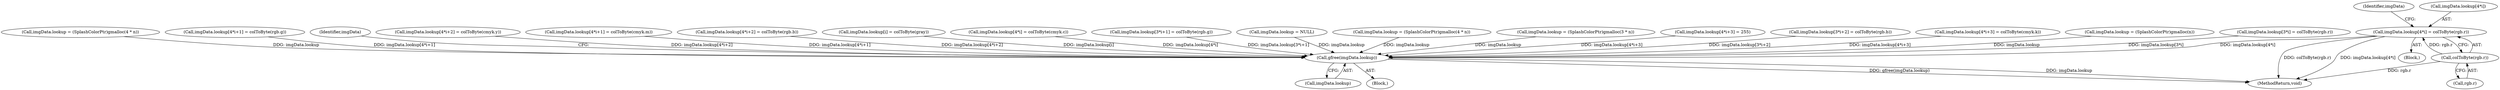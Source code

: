 digraph "0_poppler_7b2d314a61fd0e12f47c62996cb49ec0d1ba747a_11@array" {
"1000532" [label="(Call,imgData.lookup[4*i] = colToByte(rgb.r))"];
"1000540" [label="(Call,colToByte(rgb.r))"];
"1000695" [label="(Call,gfree(imgData.lookup))"];
"1000532" [label="(Call,imgData.lookup[4*i] = colToByte(rgb.r))"];
"1000541" [label="(Call,rgb.r)"];
"1000696" [label="(Call,imgData.lookup)"];
"1000703" [label="(MethodReturn,void)"];
"1000585" [label="(Call,imgData.lookup = (SplashColorPtr)gmalloc(4 * n))"];
"1000544" [label="(Call,imgData.lookup[4*i+1] = colToByte(rgb.g))"];
"1000700" [label="(Identifier,imgData)"];
"1000641" [label="(Call,imgData.lookup[4*i+2] = colToByte(cmyk.y))"];
"1000627" [label="(Call,imgData.lookup[4*i+1] = colToByte(cmyk.m))"];
"1000558" [label="(Call,imgData.lookup[4*i+2] = colToByte(rgb.b))"];
"1000521" [label="(Block,)"];
"1000695" [label="(Call,gfree(imgData.lookup))"];
"1000547" [label="(Identifier,imgData)"];
"1000419" [label="(Call,imgData.lookup[i] = colToByte(gray))"];
"1000615" [label="(Call,imgData.lookup[4*i] = colToByte(cmyk.c))"];
"1000472" [label="(Call,imgData.lookup[3*i+1] = colToByte(rgb.g))"];
"1000176" [label="(Block,)"];
"1000371" [label="(Call,imgData.lookup = NULL)"];
"1000502" [label="(Call,imgData.lookup = (SplashColorPtr)gmalloc(4 * n))"];
"1000430" [label="(Call,imgData.lookup = (SplashColorPtr)gmalloc(3 * n))"];
"1000572" [label="(Call,imgData.lookup[4*i+3] = 255)"];
"1000486" [label="(Call,imgData.lookup[3*i+2] = colToByte(rgb.b))"];
"1000540" [label="(Call,colToByte(rgb.r))"];
"1000655" [label="(Call,imgData.lookup[4*i+3] = colToByte(cmyk.k))"];
"1000391" [label="(Call,imgData.lookup = (SplashColorPtr)gmalloc(n))"];
"1000460" [label="(Call,imgData.lookup[3*i] = colToByte(rgb.r))"];
"1000533" [label="(Call,imgData.lookup[4*i])"];
"1000532" -> "1000521"  [label="AST: "];
"1000532" -> "1000540"  [label="CFG: "];
"1000533" -> "1000532"  [label="AST: "];
"1000540" -> "1000532"  [label="AST: "];
"1000547" -> "1000532"  [label="CFG: "];
"1000532" -> "1000703"  [label="DDG: colToByte(rgb.r)"];
"1000532" -> "1000703"  [label="DDG: imgData.lookup[4*i]"];
"1000540" -> "1000532"  [label="DDG: rgb.r"];
"1000532" -> "1000695"  [label="DDG: imgData.lookup[4*i]"];
"1000540" -> "1000541"  [label="CFG: "];
"1000541" -> "1000540"  [label="AST: "];
"1000540" -> "1000703"  [label="DDG: rgb.r"];
"1000695" -> "1000176"  [label="AST: "];
"1000695" -> "1000696"  [label="CFG: "];
"1000696" -> "1000695"  [label="AST: "];
"1000700" -> "1000695"  [label="CFG: "];
"1000695" -> "1000703"  [label="DDG: gfree(imgData.lookup)"];
"1000695" -> "1000703"  [label="DDG: imgData.lookup"];
"1000460" -> "1000695"  [label="DDG: imgData.lookup[3*i]"];
"1000655" -> "1000695"  [label="DDG: imgData.lookup[4*i+3]"];
"1000391" -> "1000695"  [label="DDG: imgData.lookup"];
"1000502" -> "1000695"  [label="DDG: imgData.lookup"];
"1000615" -> "1000695"  [label="DDG: imgData.lookup[4*i]"];
"1000585" -> "1000695"  [label="DDG: imgData.lookup"];
"1000558" -> "1000695"  [label="DDG: imgData.lookup[4*i+2]"];
"1000430" -> "1000695"  [label="DDG: imgData.lookup"];
"1000472" -> "1000695"  [label="DDG: imgData.lookup[3*i+1]"];
"1000544" -> "1000695"  [label="DDG: imgData.lookup[4*i+1]"];
"1000371" -> "1000695"  [label="DDG: imgData.lookup"];
"1000486" -> "1000695"  [label="DDG: imgData.lookup[3*i+2]"];
"1000419" -> "1000695"  [label="DDG: imgData.lookup[i]"];
"1000627" -> "1000695"  [label="DDG: imgData.lookup[4*i+1]"];
"1000572" -> "1000695"  [label="DDG: imgData.lookup[4*i+3]"];
"1000641" -> "1000695"  [label="DDG: imgData.lookup[4*i+2]"];
}
